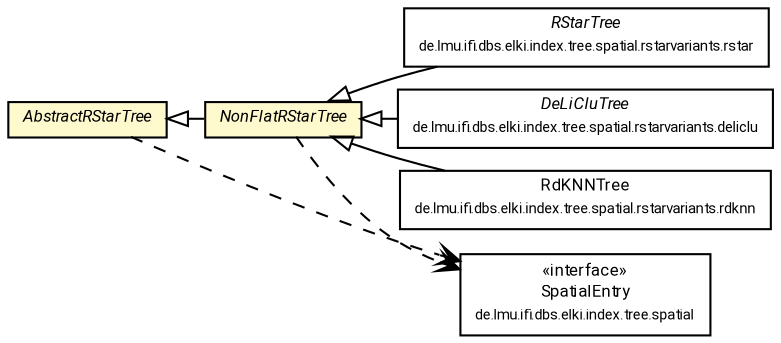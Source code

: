 #!/usr/local/bin/dot
#
# Class diagram 
# Generated by UMLGraph version R5_7_2-60-g0e99a6 (http://www.spinellis.gr/umlgraph/)
#

digraph G {
	graph [fontnames="svg"]
	edge [fontname="Roboto",fontsize=7,labelfontname="Roboto",labelfontsize=7,color="black"];
	node [fontname="Roboto",fontcolor="black",fontsize=8,shape=plaintext,margin=0,width=0,height=0];
	nodesep=0.15;
	ranksep=0.25;
	rankdir=LR;
	// de.lmu.ifi.dbs.elki.index.tree.spatial.rstarvariants.NonFlatRStarTree<N extends de.lmu.ifi.dbs.elki.index.tree.spatial.rstarvariants.AbstractRStarTreeNode<N, E>, E extends de.lmu.ifi.dbs.elki.index.tree.spatial.SpatialEntry, S extends de.lmu.ifi.dbs.elki.index.tree.spatial.rstarvariants.RTreeSettings>
	c7365180 [label=<<table title="de.lmu.ifi.dbs.elki.index.tree.spatial.rstarvariants.NonFlatRStarTree" border="0" cellborder="1" cellspacing="0" cellpadding="2" bgcolor="lemonChiffon" href="NonFlatRStarTree.html" target="_parent">
		<tr><td><table border="0" cellspacing="0" cellpadding="1">
		<tr><td align="center" balign="center"> <font face="Roboto"><i>NonFlatRStarTree</i></font> </td></tr>
		</table></td></tr>
		</table>>, URL="NonFlatRStarTree.html"];
	// de.lmu.ifi.dbs.elki.index.tree.spatial.rstarvariants.rstar.RStarTree
	c7365183 [label=<<table title="de.lmu.ifi.dbs.elki.index.tree.spatial.rstarvariants.rstar.RStarTree" border="0" cellborder="1" cellspacing="0" cellpadding="2" href="rstar/RStarTree.html" target="_parent">
		<tr><td><table border="0" cellspacing="0" cellpadding="1">
		<tr><td align="center" balign="center"> <font face="Roboto"><i>RStarTree</i></font> </td></tr>
		<tr><td align="center" balign="center"> <font face="Roboto" point-size="7.0">de.lmu.ifi.dbs.elki.index.tree.spatial.rstarvariants.rstar</font> </td></tr>
		</table></td></tr>
		</table>>, URL="rstar/RStarTree.html"];
	// de.lmu.ifi.dbs.elki.index.tree.spatial.rstarvariants.AbstractRStarTree<N extends de.lmu.ifi.dbs.elki.index.tree.spatial.rstarvariants.AbstractRStarTreeNode<N, E>, E extends de.lmu.ifi.dbs.elki.index.tree.spatial.SpatialEntry, S extends de.lmu.ifi.dbs.elki.index.tree.spatial.rstarvariants.RTreeSettings>
	c7365192 [label=<<table title="de.lmu.ifi.dbs.elki.index.tree.spatial.rstarvariants.AbstractRStarTree" border="0" cellborder="1" cellspacing="0" cellpadding="2" bgcolor="LemonChiffon" href="AbstractRStarTree.html" target="_parent">
		<tr><td><table border="0" cellspacing="0" cellpadding="1">
		<tr><td align="center" balign="center"> <font face="Roboto"><i>AbstractRStarTree</i></font> </td></tr>
		</table></td></tr>
		</table>>, URL="AbstractRStarTree.html"];
	// de.lmu.ifi.dbs.elki.index.tree.spatial.rstarvariants.deliclu.DeLiCluTree
	c7365199 [label=<<table title="de.lmu.ifi.dbs.elki.index.tree.spatial.rstarvariants.deliclu.DeLiCluTree" border="0" cellborder="1" cellspacing="0" cellpadding="2" href="deliclu/DeLiCluTree.html" target="_parent">
		<tr><td><table border="0" cellspacing="0" cellpadding="1">
		<tr><td align="center" balign="center"> <font face="Roboto"><i>DeLiCluTree</i></font> </td></tr>
		<tr><td align="center" balign="center"> <font face="Roboto" point-size="7.0">de.lmu.ifi.dbs.elki.index.tree.spatial.rstarvariants.deliclu</font> </td></tr>
		</table></td></tr>
		</table>>, URL="deliclu/DeLiCluTree.html"];
	// de.lmu.ifi.dbs.elki.index.tree.spatial.rstarvariants.rdknn.RdKNNTree<O extends de.lmu.ifi.dbs.elki.data.NumberVector>
	c7365208 [label=<<table title="de.lmu.ifi.dbs.elki.index.tree.spatial.rstarvariants.rdknn.RdKNNTree" border="0" cellborder="1" cellspacing="0" cellpadding="2" href="rdknn/RdKNNTree.html" target="_parent">
		<tr><td><table border="0" cellspacing="0" cellpadding="1">
		<tr><td align="center" balign="center"> <font face="Roboto">RdKNNTree</font> </td></tr>
		<tr><td align="center" balign="center"> <font face="Roboto" point-size="7.0">de.lmu.ifi.dbs.elki.index.tree.spatial.rstarvariants.rdknn</font> </td></tr>
		</table></td></tr>
		</table>>, URL="rdknn/RdKNNTree.html"];
	// de.lmu.ifi.dbs.elki.index.tree.spatial.SpatialEntry
	c7365274 [label=<<table title="de.lmu.ifi.dbs.elki.index.tree.spatial.SpatialEntry" border="0" cellborder="1" cellspacing="0" cellpadding="2" href="../SpatialEntry.html" target="_parent">
		<tr><td><table border="0" cellspacing="0" cellpadding="1">
		<tr><td align="center" balign="center"> &#171;interface&#187; </td></tr>
		<tr><td align="center" balign="center"> <font face="Roboto">SpatialEntry</font> </td></tr>
		<tr><td align="center" balign="center"> <font face="Roboto" point-size="7.0">de.lmu.ifi.dbs.elki.index.tree.spatial</font> </td></tr>
		</table></td></tr>
		</table>>, URL="../SpatialEntry.html"];
	// de.lmu.ifi.dbs.elki.index.tree.spatial.rstarvariants.NonFlatRStarTree<N extends de.lmu.ifi.dbs.elki.index.tree.spatial.rstarvariants.AbstractRStarTreeNode<N, E>, E extends de.lmu.ifi.dbs.elki.index.tree.spatial.SpatialEntry, S extends de.lmu.ifi.dbs.elki.index.tree.spatial.rstarvariants.RTreeSettings> extends de.lmu.ifi.dbs.elki.index.tree.spatial.rstarvariants.AbstractRStarTree<N extends de.lmu.ifi.dbs.elki.index.tree.spatial.rstarvariants.AbstractRStarTreeNode<N, E>, E extends de.lmu.ifi.dbs.elki.index.tree.spatial.SpatialEntry, S extends de.lmu.ifi.dbs.elki.index.tree.spatial.rstarvariants.RTreeSettings>
	c7365192 -> c7365180 [arrowtail=empty,dir=back,weight=10];
	// de.lmu.ifi.dbs.elki.index.tree.spatial.rstarvariants.rstar.RStarTree extends de.lmu.ifi.dbs.elki.index.tree.spatial.rstarvariants.NonFlatRStarTree<N extends de.lmu.ifi.dbs.elki.index.tree.spatial.rstarvariants.AbstractRStarTreeNode<N, E>, E extends de.lmu.ifi.dbs.elki.index.tree.spatial.SpatialEntry, S extends de.lmu.ifi.dbs.elki.index.tree.spatial.rstarvariants.RTreeSettings>
	c7365180 -> c7365183 [arrowtail=empty,dir=back,weight=10];
	// de.lmu.ifi.dbs.elki.index.tree.spatial.rstarvariants.deliclu.DeLiCluTree extends de.lmu.ifi.dbs.elki.index.tree.spatial.rstarvariants.NonFlatRStarTree<N extends de.lmu.ifi.dbs.elki.index.tree.spatial.rstarvariants.AbstractRStarTreeNode<N, E>, E extends de.lmu.ifi.dbs.elki.index.tree.spatial.SpatialEntry, S extends de.lmu.ifi.dbs.elki.index.tree.spatial.rstarvariants.RTreeSettings>
	c7365180 -> c7365199 [arrowtail=empty,dir=back,weight=10];
	// de.lmu.ifi.dbs.elki.index.tree.spatial.rstarvariants.rdknn.RdKNNTree<O extends de.lmu.ifi.dbs.elki.data.NumberVector> extends de.lmu.ifi.dbs.elki.index.tree.spatial.rstarvariants.NonFlatRStarTree<N extends de.lmu.ifi.dbs.elki.index.tree.spatial.rstarvariants.AbstractRStarTreeNode<N, E>, E extends de.lmu.ifi.dbs.elki.index.tree.spatial.SpatialEntry, S extends de.lmu.ifi.dbs.elki.index.tree.spatial.rstarvariants.RTreeSettings>
	c7365180 -> c7365208 [arrowtail=empty,dir=back,weight=10];
	// de.lmu.ifi.dbs.elki.index.tree.spatial.rstarvariants.NonFlatRStarTree<N extends de.lmu.ifi.dbs.elki.index.tree.spatial.rstarvariants.AbstractRStarTreeNode<N, E>, E extends de.lmu.ifi.dbs.elki.index.tree.spatial.SpatialEntry, S extends de.lmu.ifi.dbs.elki.index.tree.spatial.rstarvariants.RTreeSettings> depend de.lmu.ifi.dbs.elki.index.tree.spatial.SpatialEntry
	c7365180 -> c7365274 [arrowhead=open,style=dashed,weight=0];
	// de.lmu.ifi.dbs.elki.index.tree.spatial.rstarvariants.AbstractRStarTree<N extends de.lmu.ifi.dbs.elki.index.tree.spatial.rstarvariants.AbstractRStarTreeNode<N, E>, E extends de.lmu.ifi.dbs.elki.index.tree.spatial.SpatialEntry, S extends de.lmu.ifi.dbs.elki.index.tree.spatial.rstarvariants.RTreeSettings> depend de.lmu.ifi.dbs.elki.index.tree.spatial.SpatialEntry
	c7365192 -> c7365274 [arrowhead=open,style=dashed,weight=0];
}

